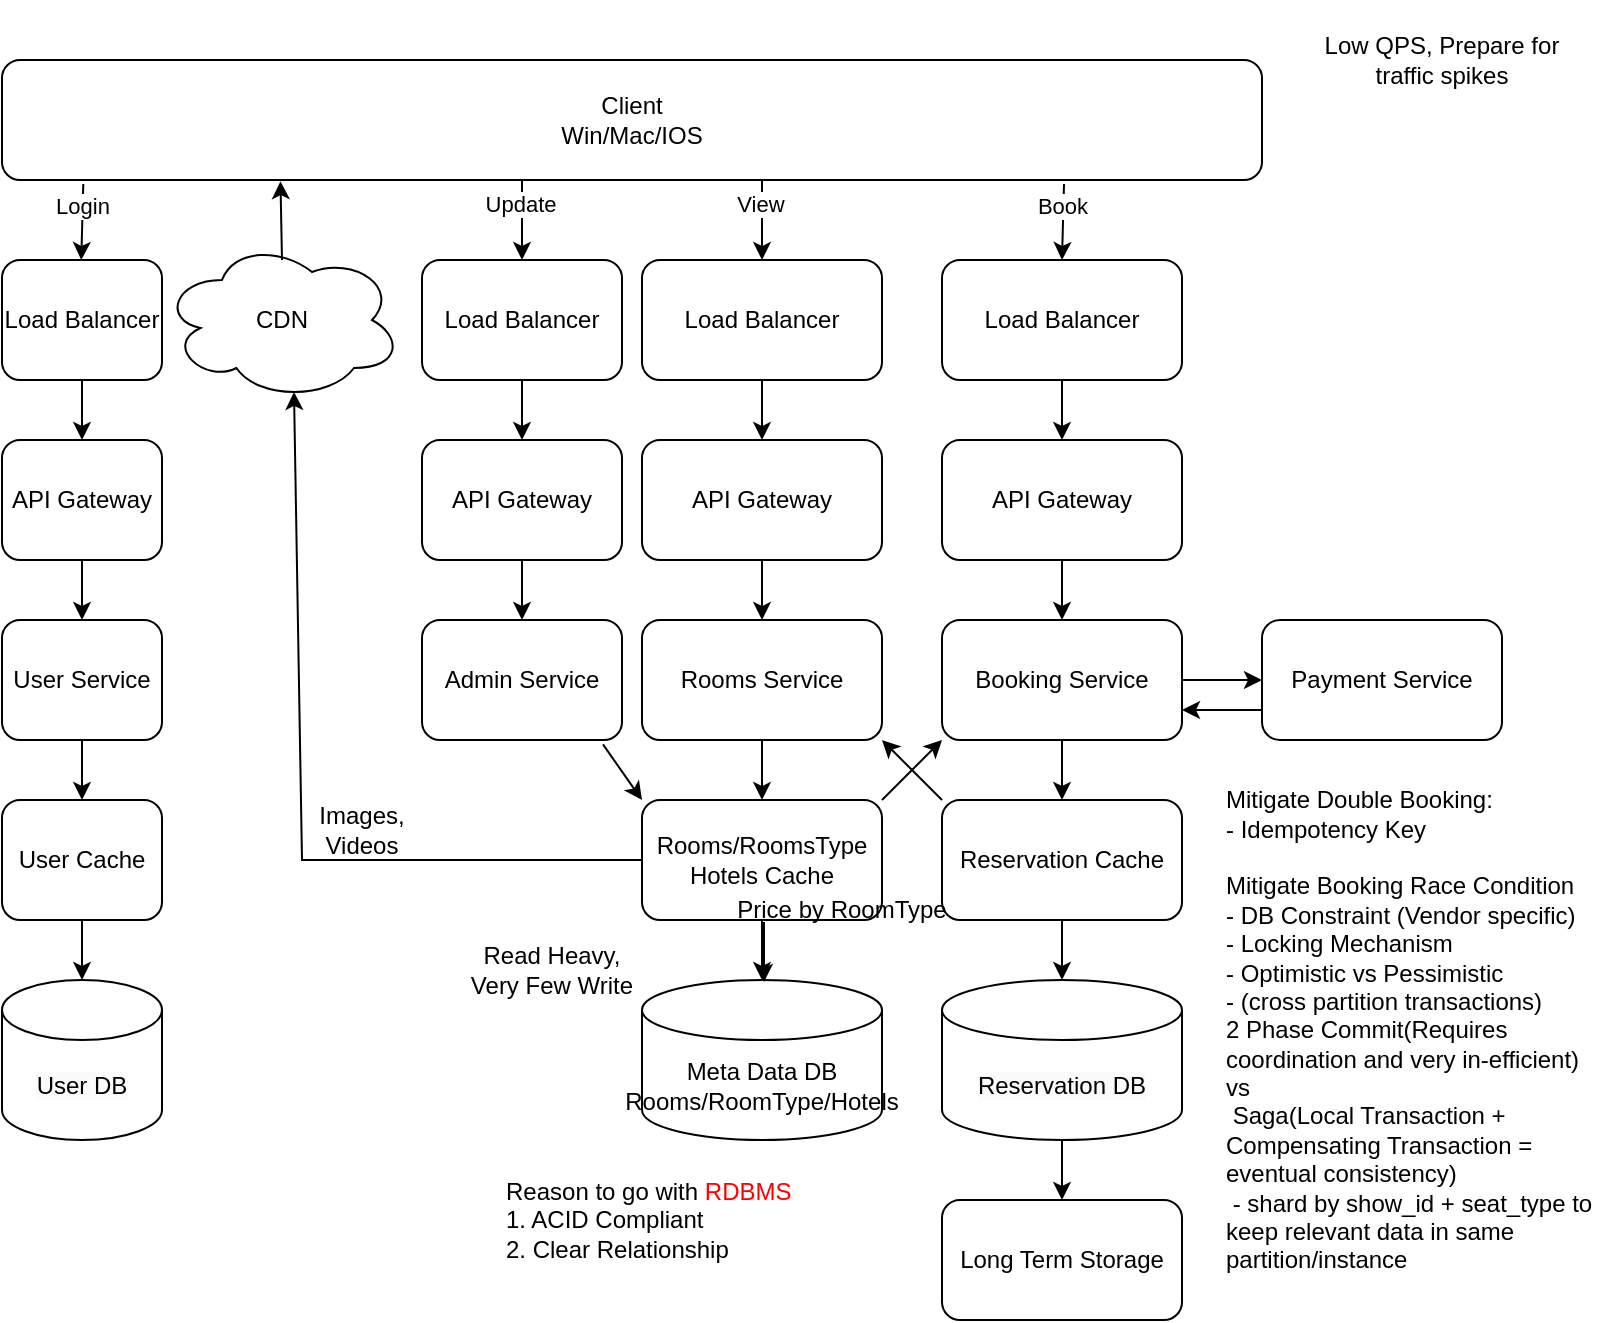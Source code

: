 <mxfile version="28.2.5">
  <diagram name="Page-1" id="9ZQMSgdtZmDHPQcAsFev">
    <mxGraphModel dx="2058" dy="1112" grid="1" gridSize="10" guides="1" tooltips="1" connect="1" arrows="1" fold="1" page="1" pageScale="1" pageWidth="850" pageHeight="1100" math="0" shadow="0">
      <root>
        <mxCell id="0" />
        <mxCell id="1" parent="0" />
        <mxCell id="1K4hWF2h7bjZM0h4HpCD-1" value="Client&lt;br&gt;Win/Mac/IOS" style="rounded=1;whiteSpace=wrap;html=1;" parent="1" vertex="1">
          <mxGeometry x="50" y="110" width="630" height="60" as="geometry" />
        </mxCell>
        <mxCell id="1K4hWF2h7bjZM0h4HpCD-2" value="" style="endArrow=classic;html=1;rounded=0;entryX=0.5;entryY=0;entryDx=0;entryDy=0;" parent="1" target="1K4hWF2h7bjZM0h4HpCD-10" edge="1">
          <mxGeometry width="50" height="50" relative="1" as="geometry">
            <mxPoint x="430" y="170" as="sourcePoint" />
            <mxPoint x="428" y="220" as="targetPoint" />
          </mxGeometry>
        </mxCell>
        <mxCell id="1K4hWF2h7bjZM0h4HpCD-3" value="View" style="edgeLabel;html=1;align=center;verticalAlign=middle;resizable=0;points=[];" parent="1K4hWF2h7bjZM0h4HpCD-2" vertex="1" connectable="0">
          <mxGeometry x="-0.417" y="-1" relative="1" as="geometry">
            <mxPoint as="offset" />
          </mxGeometry>
        </mxCell>
        <mxCell id="1K4hWF2h7bjZM0h4HpCD-4" value="API Gateway" style="rounded=1;whiteSpace=wrap;html=1;" parent="1" vertex="1">
          <mxGeometry x="370" y="300" width="120" height="60" as="geometry" />
        </mxCell>
        <mxCell id="1K4hWF2h7bjZM0h4HpCD-10" value="Load Balancer" style="rounded=1;whiteSpace=wrap;html=1;" parent="1" vertex="1">
          <mxGeometry x="370" y="210" width="120" height="60" as="geometry" />
        </mxCell>
        <mxCell id="1K4hWF2h7bjZM0h4HpCD-11" value="" style="endArrow=classic;html=1;rounded=0;exitX=0.5;exitY=1;exitDx=0;exitDy=0;entryX=0.5;entryY=0;entryDx=0;entryDy=0;" parent="1" source="1K4hWF2h7bjZM0h4HpCD-10" target="1K4hWF2h7bjZM0h4HpCD-4" edge="1">
          <mxGeometry width="50" height="50" relative="1" as="geometry">
            <mxPoint x="740" y="460" as="sourcePoint" />
            <mxPoint x="790" y="410" as="targetPoint" />
          </mxGeometry>
        </mxCell>
        <mxCell id="1K4hWF2h7bjZM0h4HpCD-12" value="Rooms Service" style="rounded=1;whiteSpace=wrap;html=1;" parent="1" vertex="1">
          <mxGeometry x="370" y="390" width="120" height="60" as="geometry" />
        </mxCell>
        <mxCell id="1K4hWF2h7bjZM0h4HpCD-13" value="" style="endArrow=classic;html=1;rounded=0;exitX=0.5;exitY=1;exitDx=0;exitDy=0;entryX=0.5;entryY=0;entryDx=0;entryDy=0;" parent="1" source="1K4hWF2h7bjZM0h4HpCD-4" target="1K4hWF2h7bjZM0h4HpCD-12" edge="1">
          <mxGeometry width="50" height="50" relative="1" as="geometry">
            <mxPoint x="790" y="480" as="sourcePoint" />
            <mxPoint x="840" y="430" as="targetPoint" />
          </mxGeometry>
        </mxCell>
        <mxCell id="1K4hWF2h7bjZM0h4HpCD-15" value="Meta Data DB&lt;br&gt;Rooms/RoomType/Hotels" style="shape=cylinder3;whiteSpace=wrap;html=1;boundedLbl=1;backgroundOutline=1;size=15;" parent="1" vertex="1">
          <mxGeometry x="370" y="570" width="120" height="80" as="geometry" />
        </mxCell>
        <mxCell id="1K4hWF2h7bjZM0h4HpCD-33" value="" style="edgeStyle=orthogonalEdgeStyle;rounded=0;orthogonalLoop=1;jettySize=auto;html=1;" parent="1" source="1K4hWF2h7bjZM0h4HpCD-16" target="1K4hWF2h7bjZM0h4HpCD-15" edge="1">
          <mxGeometry relative="1" as="geometry" />
        </mxCell>
        <mxCell id="1K4hWF2h7bjZM0h4HpCD-16" value="Rooms/RoomsType&lt;br&gt;Hotels Cache" style="rounded=1;whiteSpace=wrap;html=1;" parent="1" vertex="1">
          <mxGeometry x="370" y="480" width="120" height="60" as="geometry" />
        </mxCell>
        <mxCell id="1K4hWF2h7bjZM0h4HpCD-17" value="" style="endArrow=classic;html=1;rounded=0;exitX=0.5;exitY=1;exitDx=0;exitDy=0;entryX=0.5;entryY=0;entryDx=0;entryDy=0;" parent="1" source="1K4hWF2h7bjZM0h4HpCD-12" target="1K4hWF2h7bjZM0h4HpCD-16" edge="1">
          <mxGeometry width="50" height="50" relative="1" as="geometry">
            <mxPoint x="620" y="500" as="sourcePoint" />
            <mxPoint x="670" y="450" as="targetPoint" />
          </mxGeometry>
        </mxCell>
        <mxCell id="1K4hWF2h7bjZM0h4HpCD-18" value="" style="endArrow=classic;html=1;rounded=0;exitX=0.5;exitY=1;exitDx=0;exitDy=0;entryX=0.5;entryY=0;entryDx=0;entryDy=0;" parent="1" edge="1">
          <mxGeometry width="50" height="50" relative="1" as="geometry">
            <mxPoint x="431" y="541" as="sourcePoint" />
            <mxPoint x="431" y="571" as="targetPoint" />
          </mxGeometry>
        </mxCell>
        <mxCell id="1K4hWF2h7bjZM0h4HpCD-22" value="" style="endArrow=classic;html=1;rounded=0;exitX=0.109;exitY=1.037;exitDx=0;exitDy=0;exitPerimeter=0;" parent="1" edge="1">
          <mxGeometry width="50" height="50" relative="1" as="geometry">
            <mxPoint x="581" y="172" as="sourcePoint" />
            <mxPoint x="580" y="210" as="targetPoint" />
          </mxGeometry>
        </mxCell>
        <mxCell id="1K4hWF2h7bjZM0h4HpCD-23" value="Book" style="edgeLabel;html=1;align=center;verticalAlign=middle;resizable=0;points=[];" parent="1K4hWF2h7bjZM0h4HpCD-22" vertex="1" connectable="0">
          <mxGeometry x="-0.417" y="-1" relative="1" as="geometry">
            <mxPoint as="offset" />
          </mxGeometry>
        </mxCell>
        <mxCell id="1K4hWF2h7bjZM0h4HpCD-24" value="API Gateway" style="rounded=1;whiteSpace=wrap;html=1;" parent="1" vertex="1">
          <mxGeometry x="520" y="300" width="120" height="60" as="geometry" />
        </mxCell>
        <mxCell id="1K4hWF2h7bjZM0h4HpCD-25" value="Load Balancer" style="rounded=1;whiteSpace=wrap;html=1;" parent="1" vertex="1">
          <mxGeometry x="520" y="210" width="120" height="60" as="geometry" />
        </mxCell>
        <mxCell id="1K4hWF2h7bjZM0h4HpCD-26" value="" style="endArrow=classic;html=1;rounded=0;exitX=0.5;exitY=1;exitDx=0;exitDy=0;entryX=0.5;entryY=0;entryDx=0;entryDy=0;" parent="1" source="1K4hWF2h7bjZM0h4HpCD-25" target="1K4hWF2h7bjZM0h4HpCD-24" edge="1">
          <mxGeometry width="50" height="50" relative="1" as="geometry">
            <mxPoint x="890" y="460" as="sourcePoint" />
            <mxPoint x="940" y="410" as="targetPoint" />
          </mxGeometry>
        </mxCell>
        <mxCell id="1K4hWF2h7bjZM0h4HpCD-27" value="Booking Service" style="rounded=1;whiteSpace=wrap;html=1;" parent="1" vertex="1">
          <mxGeometry x="520" y="390" width="120" height="60" as="geometry" />
        </mxCell>
        <mxCell id="1K4hWF2h7bjZM0h4HpCD-28" value="" style="endArrow=classic;html=1;rounded=0;exitX=0.5;exitY=1;exitDx=0;exitDy=0;entryX=0.5;entryY=0;entryDx=0;entryDy=0;" parent="1" source="1K4hWF2h7bjZM0h4HpCD-24" target="1K4hWF2h7bjZM0h4HpCD-27" edge="1">
          <mxGeometry width="50" height="50" relative="1" as="geometry">
            <mxPoint x="940" y="480" as="sourcePoint" />
            <mxPoint x="990" y="430" as="targetPoint" />
          </mxGeometry>
        </mxCell>
        <mxCell id="1K4hWF2h7bjZM0h4HpCD-30" value="&lt;span style=&quot;color: rgb(0, 0, 0); font-family: Helvetica; font-size: 12px; font-style: normal; font-variant-ligatures: normal; font-variant-caps: normal; font-weight: 400; letter-spacing: normal; orphans: 2; text-align: center; text-indent: 0px; text-transform: none; widows: 2; word-spacing: 0px; -webkit-text-stroke-width: 0px; background-color: rgb(251, 251, 251); text-decoration-thickness: initial; text-decoration-style: initial; text-decoration-color: initial; float: none; display: inline !important;&quot;&gt;Reservation&lt;span&gt;&amp;nbsp;DB&lt;/span&gt;&lt;/span&gt;" style="shape=cylinder3;whiteSpace=wrap;html=1;boundedLbl=1;backgroundOutline=1;size=15;" parent="1" vertex="1">
          <mxGeometry x="520" y="570" width="120" height="80" as="geometry" />
        </mxCell>
        <mxCell id="1K4hWF2h7bjZM0h4HpCD-31" value="Reservation Cache" style="rounded=1;whiteSpace=wrap;html=1;" parent="1" vertex="1">
          <mxGeometry x="520" y="480" width="120" height="60" as="geometry" />
        </mxCell>
        <mxCell id="1K4hWF2h7bjZM0h4HpCD-32" value="" style="endArrow=classic;html=1;rounded=0;exitX=0.5;exitY=1;exitDx=0;exitDy=0;entryX=0.5;entryY=0;entryDx=0;entryDy=0;" parent="1" target="1K4hWF2h7bjZM0h4HpCD-31" edge="1">
          <mxGeometry width="50" height="50" relative="1" as="geometry">
            <mxPoint x="580" y="450" as="sourcePoint" />
            <mxPoint x="820" y="450" as="targetPoint" />
          </mxGeometry>
        </mxCell>
        <mxCell id="1K4hWF2h7bjZM0h4HpCD-34" value="" style="endArrow=classic;html=1;rounded=0;exitX=0.5;exitY=1;exitDx=0;exitDy=0;entryX=0.5;entryY=0;entryDx=0;entryDy=0;entryPerimeter=0;" parent="1" source="1K4hWF2h7bjZM0h4HpCD-31" target="1K4hWF2h7bjZM0h4HpCD-30" edge="1">
          <mxGeometry width="50" height="50" relative="1" as="geometry">
            <mxPoint x="740" y="540" as="sourcePoint" />
            <mxPoint x="790" y="490" as="targetPoint" />
          </mxGeometry>
        </mxCell>
        <mxCell id="1K4hWF2h7bjZM0h4HpCD-35" value="" style="endArrow=classic;html=1;rounded=0;entryX=1;entryY=1;entryDx=0;entryDy=0;exitX=0;exitY=0;exitDx=0;exitDy=0;" parent="1" source="1K4hWF2h7bjZM0h4HpCD-31" target="1K4hWF2h7bjZM0h4HpCD-12" edge="1">
          <mxGeometry width="50" height="50" relative="1" as="geometry">
            <mxPoint x="690" y="530" as="sourcePoint" />
            <mxPoint x="740" y="480" as="targetPoint" />
          </mxGeometry>
        </mxCell>
        <mxCell id="1K4hWF2h7bjZM0h4HpCD-36" value="" style="endArrow=classic;html=1;rounded=0;exitX=1;exitY=0.5;exitDx=0;exitDy=0;" parent="1" source="1K4hWF2h7bjZM0h4HpCD-27" edge="1">
          <mxGeometry width="50" height="50" relative="1" as="geometry">
            <mxPoint x="760" y="470" as="sourcePoint" />
            <mxPoint x="680" y="420" as="targetPoint" />
          </mxGeometry>
        </mxCell>
        <mxCell id="1K4hWF2h7bjZM0h4HpCD-37" value="Payment Service" style="rounded=1;whiteSpace=wrap;html=1;" parent="1" vertex="1">
          <mxGeometry x="680" y="390" width="120" height="60" as="geometry" />
        </mxCell>
        <mxCell id="1K4hWF2h7bjZM0h4HpCD-38" value="" style="endArrow=classic;html=1;rounded=0;entryX=1;entryY=0.75;entryDx=0;entryDy=0;exitX=0;exitY=0.75;exitDx=0;exitDy=0;" parent="1" source="1K4hWF2h7bjZM0h4HpCD-37" target="1K4hWF2h7bjZM0h4HpCD-27" edge="1">
          <mxGeometry width="50" height="50" relative="1" as="geometry">
            <mxPoint x="800" y="600" as="sourcePoint" />
            <mxPoint x="850" y="550" as="targetPoint" />
          </mxGeometry>
        </mxCell>
        <mxCell id="1K4hWF2h7bjZM0h4HpCD-45" value="Read Heavy, Very Few Write" style="text;html=1;strokeColor=none;fillColor=none;align=center;verticalAlign=middle;whiteSpace=wrap;rounded=0;" parent="1" vertex="1">
          <mxGeometry x="280" y="550" width="90" height="30" as="geometry" />
        </mxCell>
        <mxCell id="1K4hWF2h7bjZM0h4HpCD-47" value="Low QPS, Prepare for traffic spikes" style="text;html=1;strokeColor=none;fillColor=none;align=center;verticalAlign=middle;whiteSpace=wrap;rounded=0;" parent="1" vertex="1">
          <mxGeometry x="700" y="80" width="140" height="60" as="geometry" />
        </mxCell>
        <mxCell id="1K4hWF2h7bjZM0h4HpCD-48" value="Reason to go with &lt;font color=&quot;#ff0000&quot;&gt;RDBMS&lt;/font&gt;&lt;br&gt;1. ACID Compliant&lt;br&gt;2. Clear Relationship" style="text;html=1;strokeColor=none;fillColor=none;align=left;verticalAlign=middle;whiteSpace=wrap;rounded=0;" parent="1" vertex="1">
          <mxGeometry x="300" y="660" width="220" height="60" as="geometry" />
        </mxCell>
        <mxCell id="1K4hWF2h7bjZM0h4HpCD-49" value="Admin Service" style="rounded=1;whiteSpace=wrap;html=1;" parent="1" vertex="1">
          <mxGeometry x="260" y="390" width="100" height="60" as="geometry" />
        </mxCell>
        <mxCell id="1K4hWF2h7bjZM0h4HpCD-50" value="" style="endArrow=classic;html=1;rounded=0;exitX=0.905;exitY=1.037;exitDx=0;exitDy=0;exitPerimeter=0;entryX=0;entryY=0;entryDx=0;entryDy=0;" parent="1" source="1K4hWF2h7bjZM0h4HpCD-49" target="1K4hWF2h7bjZM0h4HpCD-16" edge="1">
          <mxGeometry width="50" height="50" relative="1" as="geometry">
            <mxPoint x="450" y="540" as="sourcePoint" />
            <mxPoint x="500" y="490" as="targetPoint" />
          </mxGeometry>
        </mxCell>
        <mxCell id="1K4hWF2h7bjZM0h4HpCD-51" value="" style="endArrow=classic;html=1;rounded=0;entryX=0.5;entryY=0;entryDx=0;entryDy=0;" parent="1" target="1K4hWF2h7bjZM0h4HpCD-54" edge="1">
          <mxGeometry width="50" height="50" relative="1" as="geometry">
            <mxPoint x="310" y="170" as="sourcePoint" />
            <mxPoint x="308" y="220" as="targetPoint" />
          </mxGeometry>
        </mxCell>
        <mxCell id="1K4hWF2h7bjZM0h4HpCD-52" value="Update" style="edgeLabel;html=1;align=center;verticalAlign=middle;resizable=0;points=[];" parent="1K4hWF2h7bjZM0h4HpCD-51" vertex="1" connectable="0">
          <mxGeometry x="-0.417" y="-1" relative="1" as="geometry">
            <mxPoint as="offset" />
          </mxGeometry>
        </mxCell>
        <mxCell id="1K4hWF2h7bjZM0h4HpCD-53" value="API Gateway" style="rounded=1;whiteSpace=wrap;html=1;" parent="1" vertex="1">
          <mxGeometry x="260" y="300" width="100" height="60" as="geometry" />
        </mxCell>
        <mxCell id="1K4hWF2h7bjZM0h4HpCD-54" value="Load Balancer" style="rounded=1;whiteSpace=wrap;html=1;" parent="1" vertex="1">
          <mxGeometry x="260" y="210" width="100" height="60" as="geometry" />
        </mxCell>
        <mxCell id="1K4hWF2h7bjZM0h4HpCD-55" value="" style="endArrow=classic;html=1;rounded=0;exitX=0.5;exitY=1;exitDx=0;exitDy=0;entryX=0.5;entryY=0;entryDx=0;entryDy=0;" parent="1" source="1K4hWF2h7bjZM0h4HpCD-54" target="1K4hWF2h7bjZM0h4HpCD-53" edge="1">
          <mxGeometry width="50" height="50" relative="1" as="geometry">
            <mxPoint x="620" y="460" as="sourcePoint" />
            <mxPoint x="670" y="410" as="targetPoint" />
          </mxGeometry>
        </mxCell>
        <mxCell id="1K4hWF2h7bjZM0h4HpCD-56" value="" style="endArrow=classic;html=1;rounded=0;exitX=0.5;exitY=1;exitDx=0;exitDy=0;entryX=0.5;entryY=0;entryDx=0;entryDy=0;" parent="1" source="1K4hWF2h7bjZM0h4HpCD-53" edge="1">
          <mxGeometry width="50" height="50" relative="1" as="geometry">
            <mxPoint x="670" y="480" as="sourcePoint" />
            <mxPoint x="310" y="390" as="targetPoint" />
          </mxGeometry>
        </mxCell>
        <mxCell id="1K4hWF2h7bjZM0h4HpCD-58" value="" style="endArrow=classic;html=1;rounded=0;exitX=0.109;exitY=1.037;exitDx=0;exitDy=0;exitPerimeter=0;" parent="1" edge="1">
          <mxGeometry width="50" height="50" relative="1" as="geometry">
            <mxPoint x="90.64" y="172" as="sourcePoint" />
            <mxPoint x="89.64" y="210" as="targetPoint" />
          </mxGeometry>
        </mxCell>
        <mxCell id="1K4hWF2h7bjZM0h4HpCD-59" value="Login" style="edgeLabel;html=1;align=center;verticalAlign=middle;resizable=0;points=[];" parent="1K4hWF2h7bjZM0h4HpCD-58" vertex="1" connectable="0">
          <mxGeometry x="-0.417" y="-1" relative="1" as="geometry">
            <mxPoint as="offset" />
          </mxGeometry>
        </mxCell>
        <mxCell id="1K4hWF2h7bjZM0h4HpCD-60" value="API Gateway" style="rounded=1;whiteSpace=wrap;html=1;" parent="1" vertex="1">
          <mxGeometry x="50" y="300" width="80" height="60" as="geometry" />
        </mxCell>
        <mxCell id="1K4hWF2h7bjZM0h4HpCD-61" value="Load Balancer" style="rounded=1;whiteSpace=wrap;html=1;" parent="1" vertex="1">
          <mxGeometry x="50" y="210" width="80" height="60" as="geometry" />
        </mxCell>
        <mxCell id="1K4hWF2h7bjZM0h4HpCD-62" value="" style="endArrow=classic;html=1;rounded=0;exitX=0.5;exitY=1;exitDx=0;exitDy=0;entryX=0.5;entryY=0;entryDx=0;entryDy=0;" parent="1" source="1K4hWF2h7bjZM0h4HpCD-61" target="1K4hWF2h7bjZM0h4HpCD-60" edge="1">
          <mxGeometry width="50" height="50" relative="1" as="geometry">
            <mxPoint x="510" y="378" as="sourcePoint" />
            <mxPoint x="560" y="328" as="targetPoint" />
          </mxGeometry>
        </mxCell>
        <mxCell id="1K4hWF2h7bjZM0h4HpCD-63" value="User Service" style="rounded=1;whiteSpace=wrap;html=1;" parent="1" vertex="1">
          <mxGeometry x="50" y="390" width="80" height="60" as="geometry" />
        </mxCell>
        <mxCell id="1K4hWF2h7bjZM0h4HpCD-64" value="" style="endArrow=classic;html=1;rounded=0;exitX=0.5;exitY=1;exitDx=0;exitDy=0;entryX=0.5;entryY=0;entryDx=0;entryDy=0;" parent="1" source="1K4hWF2h7bjZM0h4HpCD-60" target="1K4hWF2h7bjZM0h4HpCD-63" edge="1">
          <mxGeometry width="50" height="50" relative="1" as="geometry">
            <mxPoint x="560" y="398" as="sourcePoint" />
            <mxPoint x="610" y="348" as="targetPoint" />
          </mxGeometry>
        </mxCell>
        <mxCell id="1K4hWF2h7bjZM0h4HpCD-67" value="&lt;span style=&quot;color: rgb(0, 0, 0); font-family: Helvetica; font-size: 12px; font-style: normal; font-variant-ligatures: normal; font-variant-caps: normal; font-weight: 400; letter-spacing: normal; orphans: 2; text-align: center; text-indent: 0px; text-transform: none; widows: 2; word-spacing: 0px; -webkit-text-stroke-width: 0px; background-color: rgb(251, 251, 251); text-decoration-thickness: initial; text-decoration-style: initial; text-decoration-color: initial; float: none; display: inline !important;&quot;&gt;&lt;span&gt;User DB&lt;/span&gt;&lt;/span&gt;" style="shape=cylinder3;whiteSpace=wrap;html=1;boundedLbl=1;backgroundOutline=1;size=15;" parent="1" vertex="1">
          <mxGeometry x="50" y="570" width="80" height="80" as="geometry" />
        </mxCell>
        <mxCell id="1K4hWF2h7bjZM0h4HpCD-68" value="User Cache" style="rounded=1;whiteSpace=wrap;html=1;" parent="1" vertex="1">
          <mxGeometry x="50" y="480" width="80" height="60" as="geometry" />
        </mxCell>
        <mxCell id="1K4hWF2h7bjZM0h4HpCD-69" value="" style="endArrow=classic;html=1;rounded=0;exitX=0.5;exitY=1;exitDx=0;exitDy=0;entryX=0.5;entryY=0;entryDx=0;entryDy=0;" parent="1" target="1K4hWF2h7bjZM0h4HpCD-68" edge="1">
          <mxGeometry width="50" height="50" relative="1" as="geometry">
            <mxPoint x="90" y="450" as="sourcePoint" />
            <mxPoint x="330" y="450" as="targetPoint" />
          </mxGeometry>
        </mxCell>
        <mxCell id="1K4hWF2h7bjZM0h4HpCD-70" value="" style="endArrow=classic;html=1;rounded=0;exitX=0.5;exitY=1;exitDx=0;exitDy=0;entryX=0.5;entryY=0;entryDx=0;entryDy=0;entryPerimeter=0;" parent="1" source="1K4hWF2h7bjZM0h4HpCD-68" target="1K4hWF2h7bjZM0h4HpCD-67" edge="1">
          <mxGeometry width="50" height="50" relative="1" as="geometry">
            <mxPoint x="250" y="540" as="sourcePoint" />
            <mxPoint x="300" y="490" as="targetPoint" />
          </mxGeometry>
        </mxCell>
        <mxCell id="1K4hWF2h7bjZM0h4HpCD-71" value="CDN" style="ellipse;shape=cloud;whiteSpace=wrap;html=1;" parent="1" vertex="1">
          <mxGeometry x="130" y="200" width="120" height="80" as="geometry" />
        </mxCell>
        <mxCell id="1K4hWF2h7bjZM0h4HpCD-72" value="" style="endArrow=classic;html=1;rounded=0;entryX=0.55;entryY=0.95;entryDx=0;entryDy=0;entryPerimeter=0;exitX=0;exitY=0.5;exitDx=0;exitDy=0;" parent="1" source="1K4hWF2h7bjZM0h4HpCD-16" target="1K4hWF2h7bjZM0h4HpCD-71" edge="1">
          <mxGeometry width="50" height="50" relative="1" as="geometry">
            <mxPoint x="230" y="540" as="sourcePoint" />
            <mxPoint x="280" y="490" as="targetPoint" />
            <Array as="points">
              <mxPoint x="200" y="510" />
            </Array>
          </mxGeometry>
        </mxCell>
        <mxCell id="1K4hWF2h7bjZM0h4HpCD-73" value="" style="endArrow=classic;html=1;rounded=0;entryX=0.221;entryY=1.01;entryDx=0;entryDy=0;entryPerimeter=0;" parent="1" target="1K4hWF2h7bjZM0h4HpCD-1" edge="1">
          <mxGeometry width="50" height="50" relative="1" as="geometry">
            <mxPoint x="190" y="210" as="sourcePoint" />
            <mxPoint x="240" y="250" as="targetPoint" />
          </mxGeometry>
        </mxCell>
        <mxCell id="1K4hWF2h7bjZM0h4HpCD-74" value="" style="endArrow=classic;html=1;rounded=0;entryX=0;entryY=1;entryDx=0;entryDy=0;exitX=1;exitY=0;exitDx=0;exitDy=0;" parent="1" source="1K4hWF2h7bjZM0h4HpCD-16" target="1K4hWF2h7bjZM0h4HpCD-27" edge="1">
          <mxGeometry width="50" height="50" relative="1" as="geometry">
            <mxPoint x="500" y="520" as="sourcePoint" />
            <mxPoint x="550" y="470" as="targetPoint" />
          </mxGeometry>
        </mxCell>
        <mxCell id="1K4hWF2h7bjZM0h4HpCD-75" value="Price by RoomType" style="text;html=1;strokeColor=none;fillColor=none;align=center;verticalAlign=middle;whiteSpace=wrap;rounded=0;" parent="1" vertex="1">
          <mxGeometry x="410" y="520" width="120" height="30" as="geometry" />
        </mxCell>
        <mxCell id="1K4hWF2h7bjZM0h4HpCD-76" value="Images, Videos" style="text;html=1;strokeColor=none;fillColor=none;align=center;verticalAlign=middle;whiteSpace=wrap;rounded=0;" parent="1" vertex="1">
          <mxGeometry x="200" y="480" width="60" height="30" as="geometry" />
        </mxCell>
        <mxCell id="1K4hWF2h7bjZM0h4HpCD-77" value="" style="endArrow=classic;html=1;rounded=0;exitX=0.5;exitY=1;exitDx=0;exitDy=0;exitPerimeter=0;" parent="1" source="1K4hWF2h7bjZM0h4HpCD-30" edge="1">
          <mxGeometry width="50" height="50" relative="1" as="geometry">
            <mxPoint x="140" y="780" as="sourcePoint" />
            <mxPoint x="580" y="680" as="targetPoint" />
          </mxGeometry>
        </mxCell>
        <mxCell id="1K4hWF2h7bjZM0h4HpCD-78" value="Long Term Storage" style="rounded=1;whiteSpace=wrap;html=1;" parent="1" vertex="1">
          <mxGeometry x="520" y="680" width="120" height="60" as="geometry" />
        </mxCell>
        <mxCell id="1K4hWF2h7bjZM0h4HpCD-79" value="Mitigate Double Booking:&lt;br&gt;&lt;div style=&quot;&quot;&gt;&lt;span style=&quot;background-color: initial;&quot;&gt;- Idempotency Key&lt;/span&gt;&lt;/div&gt;&lt;div style=&quot;&quot;&gt;&lt;span style=&quot;background-color: initial;&quot;&gt;&lt;br&gt;&lt;/span&gt;&lt;/div&gt;&lt;div style=&quot;&quot;&gt;&lt;span style=&quot;background-color: initial;&quot;&gt;Mitigate Booking Race Condition&lt;/span&gt;&lt;/div&gt;&lt;div style=&quot;&quot;&gt;&lt;span style=&quot;background-color: initial;&quot;&gt;- DB Constraint (Vendor specific)&lt;/span&gt;&lt;/div&gt;&lt;div style=&quot;&quot;&gt;&lt;span style=&quot;background-color: initial;&quot;&gt;- Locking Mechanism&lt;/span&gt;&lt;/div&gt;&lt;div style=&quot;&quot;&gt;&lt;span style=&quot;background-color: initial;&quot;&gt;- Optimistic vs Pessimistic&lt;/span&gt;&lt;/div&gt;&lt;div style=&quot;&quot;&gt;&lt;span style=&quot;background-color: initial;&quot;&gt;- (cross partition transactions)&lt;/span&gt;&lt;/div&gt;&lt;div style=&quot;&quot;&gt;&lt;span style=&quot;background-color: initial;&quot;&gt;2 Phase Commit(Requires coordination and very in-efficient) vs&lt;/span&gt;&lt;/div&gt;&lt;div style=&quot;&quot;&gt;&lt;span style=&quot;background-color: initial;&quot;&gt;&amp;nbsp;Saga(Local Transaction + Compensating Transaction = eventual consistency)&amp;nbsp;&lt;/span&gt;&lt;/div&gt;&lt;div style=&quot;&quot;&gt;&lt;span style=&quot;background-color: initial;&quot;&gt;&amp;nbsp;- shard by show_id + seat_type to keep relevant data in same partition/instance&amp;nbsp;&lt;/span&gt;&lt;/div&gt;" style="text;html=1;strokeColor=none;fillColor=none;align=left;verticalAlign=middle;whiteSpace=wrap;rounded=0;" parent="1" vertex="1">
          <mxGeometry x="660" y="460" width="190" height="270" as="geometry" />
        </mxCell>
      </root>
    </mxGraphModel>
  </diagram>
</mxfile>

